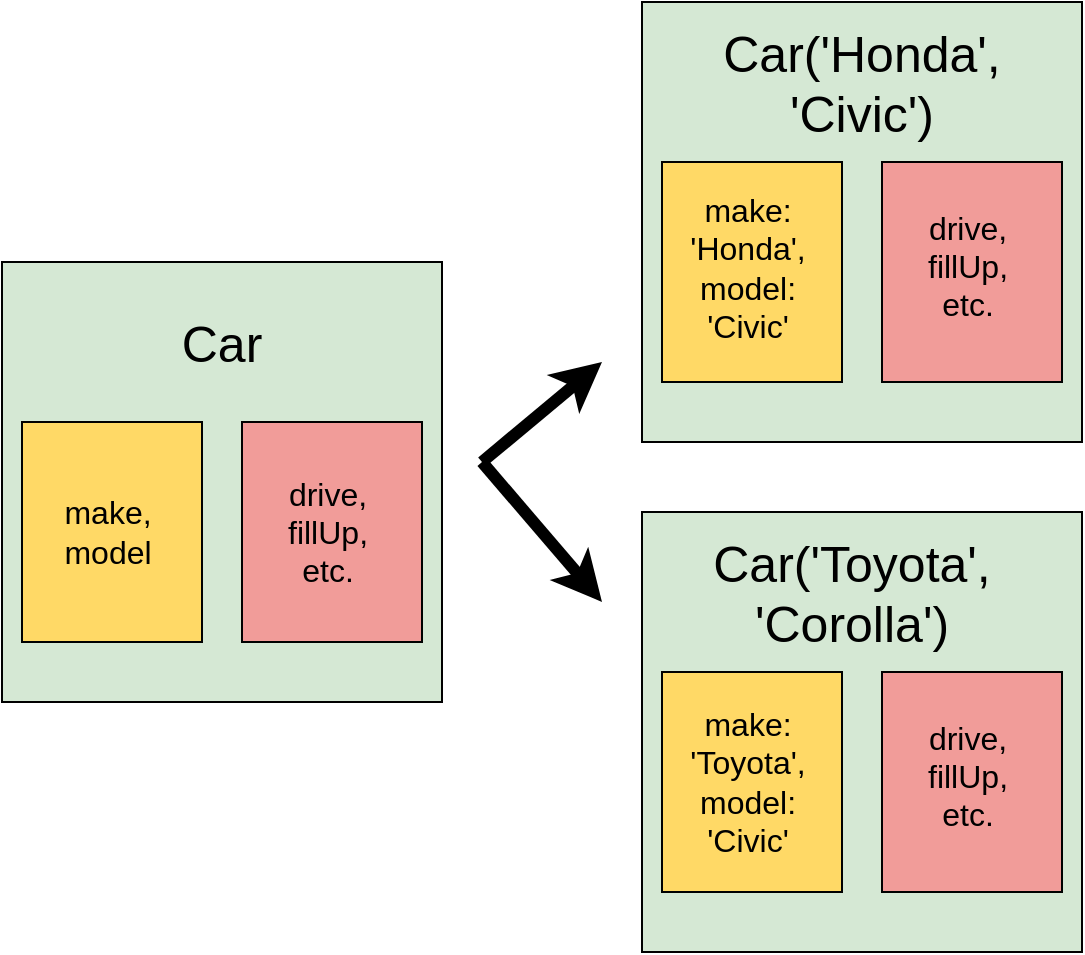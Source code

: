 <mxGraphModel dx="953" dy="891" grid="1" gridSize="10" guides="1" tooltips="1" connect="1" arrows="1" fold="1" page="1" pageScale="1" pageWidth="850" pageHeight="1100" background="#ffffff"><root><mxCell id="0"/><mxCell id="1" parent="0"/><mxCell id="14" value="" style="group" parent="1" vertex="1" connectable="0"><mxGeometry x="80" y="260" width="220" height="220" as="geometry"/></mxCell><mxCell id="2" value="" style="whiteSpace=wrap;html=1;aspect=fixed;fillColor=#D5E8D4;" parent="14" vertex="1"><mxGeometry width="220" height="220" as="geometry"/></mxCell><mxCell id="5" value="" style="group" parent="14" vertex="1" connectable="0"><mxGeometry x="10" y="80" width="90" height="110" as="geometry"/></mxCell><mxCell id="3" value="" style="rounded=0;whiteSpace=wrap;html=1;fillColor=#FFD966;" parent="5" vertex="1"><mxGeometry width="90" height="110" as="geometry"/></mxCell><mxCell id="4" value="&lt;span style=&quot;font-size: 16px&quot;&gt;make,&lt;/span&gt;&lt;div&gt;&lt;span style=&quot;font-size: 16px&quot;&gt;model&lt;/span&gt;&lt;/div&gt;" style="text;html=1;strokeColor=none;fillColor=none;align=center;verticalAlign=middle;whiteSpace=wrap;rounded=0;" parent="5" vertex="1"><mxGeometry x="23" y="30" width="40" height="50" as="geometry"/></mxCell><mxCell id="7" value="" style="group" parent="14" vertex="1" connectable="0"><mxGeometry x="120" y="80" width="90" height="110" as="geometry"/></mxCell><mxCell id="8" value="" style="rounded=0;whiteSpace=wrap;html=1;fillColor=#F19C99;" parent="7" vertex="1"><mxGeometry width="90" height="110" as="geometry"/></mxCell><mxCell id="9" value="&lt;font style=&quot;font-size: 16px&quot;&gt;drive,&lt;/font&gt;&lt;div&gt;&lt;font style=&quot;font-size: 16px&quot;&gt;fillUp,&lt;/font&gt;&lt;/div&gt;&lt;div&gt;&lt;font style=&quot;font-size: 16px&quot;&gt;etc.&lt;/font&gt;&lt;/div&gt;" style="text;html=1;strokeColor=none;fillColor=none;align=center;verticalAlign=middle;whiteSpace=wrap;rounded=0;" parent="7" vertex="1"><mxGeometry x="23" y="30" width="40" height="50" as="geometry"/></mxCell><mxCell id="10" value="&lt;span style=&quot;font-size: 25px&quot;&gt;Car&lt;/span&gt;" style="text;html=1;strokeColor=none;fillColor=none;align=center;verticalAlign=middle;whiteSpace=wrap;rounded=0;" parent="14" vertex="1"><mxGeometry x="90" y="30" width="40" height="20" as="geometry"/></mxCell><mxCell id="15" value="" style="group" parent="1" vertex="1" connectable="0"><mxGeometry x="400" y="130" width="220" height="220" as="geometry"/></mxCell><mxCell id="16" value="" style="whiteSpace=wrap;html=1;aspect=fixed;fillColor=#D5E8D4;" parent="15" vertex="1"><mxGeometry width="220" height="220" as="geometry"/></mxCell><mxCell id="17" value="" style="group" parent="15" vertex="1" connectable="0"><mxGeometry x="10" y="80" width="90" height="110" as="geometry"/></mxCell><mxCell id="18" value="" style="rounded=0;whiteSpace=wrap;html=1;fillColor=#FFD966;" parent="17" vertex="1"><mxGeometry width="90" height="110" as="geometry"/></mxCell><mxCell id="19" value="&lt;span style=&quot;font-size: 16px&quot;&gt;make: 'Honda', model: 'Civic'&lt;/span&gt;" style="text;html=1;strokeColor=none;fillColor=none;align=center;verticalAlign=middle;whiteSpace=wrap;rounded=0;" parent="17" vertex="1"><mxGeometry x="23" y="28" width="40" height="50" as="geometry"/></mxCell><mxCell id="20" value="" style="group" parent="15" vertex="1" connectable="0"><mxGeometry x="120" y="80" width="90" height="110" as="geometry"/></mxCell><mxCell id="21" value="" style="rounded=0;whiteSpace=wrap;html=1;fillColor=#F19C99;" parent="20" vertex="1"><mxGeometry width="90" height="110" as="geometry"/></mxCell><mxCell id="22" value="&lt;font style=&quot;font-size: 16px&quot;&gt;drive, fillUp, etc.&lt;/font&gt;" style="text;html=1;strokeColor=none;fillColor=none;align=center;verticalAlign=middle;whiteSpace=wrap;rounded=0;" parent="20" vertex="1"><mxGeometry x="23" y="27" width="40" height="50" as="geometry"/></mxCell><mxCell id="23" value="&lt;span style=&quot;font-size: 25px&quot;&gt;Car('Honda', 'Civic')&lt;/span&gt;" style="text;html=1;strokeColor=none;fillColor=none;align=center;verticalAlign=middle;whiteSpace=wrap;rounded=0;" parent="15" vertex="1"><mxGeometry x="50" y="30" width="120" height="20" as="geometry"/></mxCell><mxCell id="25" value="" style="endArrow=classic;html=1;endSize=6;startSize=6;strokeWidth=6;" parent="1" edge="1"><mxGeometry width="50" height="50" relative="1" as="geometry"><mxPoint x="320" y="360" as="sourcePoint"/><mxPoint x="380" y="310" as="targetPoint"/></mxGeometry></mxCell><mxCell id="26" value="" style="group" parent="1" vertex="1" connectable="0"><mxGeometry x="400" y="385" width="220" height="220" as="geometry"/></mxCell><mxCell id="27" value="" style="whiteSpace=wrap;html=1;aspect=fixed;fillColor=#D5E8D4;" parent="26" vertex="1"><mxGeometry width="220" height="220" as="geometry"/></mxCell><mxCell id="28" value="" style="group" parent="26" vertex="1" connectable="0"><mxGeometry x="10" y="80" width="90" height="110" as="geometry"/></mxCell><mxCell id="29" value="" style="rounded=0;whiteSpace=wrap;html=1;fillColor=#FFD966;" parent="28" vertex="1"><mxGeometry width="90" height="110" as="geometry"/></mxCell><mxCell id="30" value="&lt;span style=&quot;font-size: 16px&quot;&gt;make: 'Toyota', model: 'Civic'&lt;/span&gt;" style="text;html=1;strokeColor=none;fillColor=none;align=center;verticalAlign=middle;whiteSpace=wrap;rounded=0;" parent="28" vertex="1"><mxGeometry x="23" y="30" width="40" height="50" as="geometry"/></mxCell><mxCell id="31" value="" style="group" parent="26" vertex="1" connectable="0"><mxGeometry x="120" y="80" width="90" height="110" as="geometry"/></mxCell><mxCell id="32" value="" style="rounded=0;whiteSpace=wrap;html=1;fillColor=#F19C99;" parent="31" vertex="1"><mxGeometry width="90" height="110" as="geometry"/></mxCell><mxCell id="33" value="&lt;font style=&quot;font-size: 16px&quot;&gt;drive, fillUp, etc.&lt;/font&gt;" style="text;html=1;strokeColor=none;fillColor=none;align=center;verticalAlign=middle;whiteSpace=wrap;rounded=0;" parent="31" vertex="1"><mxGeometry x="23" y="27" width="40" height="50" as="geometry"/></mxCell><mxCell id="34" value="&lt;span style=&quot;font-size: 25px&quot;&gt;Car('Toyota', 'Corolla')&lt;/span&gt;" style="text;html=1;strokeColor=none;fillColor=none;align=center;verticalAlign=middle;whiteSpace=wrap;rounded=0;" parent="26" vertex="1"><mxGeometry x="60" y="30" width="90" height="20" as="geometry"/></mxCell><mxCell id="35" value="" style="endArrow=classic;html=1;endSize=6;startSize=6;strokeWidth=6;" parent="1" edge="1"><mxGeometry width="50" height="50" relative="1" as="geometry"><mxPoint x="320" y="360" as="sourcePoint"/><mxPoint x="380" y="430" as="targetPoint"/></mxGeometry></mxCell></root></mxGraphModel>